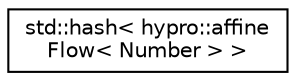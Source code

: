 digraph "Graphical Class Hierarchy"
{
  edge [fontname="Helvetica",fontsize="10",labelfontname="Helvetica",labelfontsize="10"];
  node [fontname="Helvetica",fontsize="10",shape=record];
  rankdir="LR";
  Node1 [label="std::hash\< hypro::affine\lFlow\< Number \> \>",height=0.2,width=0.4,color="black", fillcolor="white", style="filled",URL="$structstd_1_1hash_3_01hypro_1_1affineFlow_3_01Number_01_4_01_4.html"];
}
